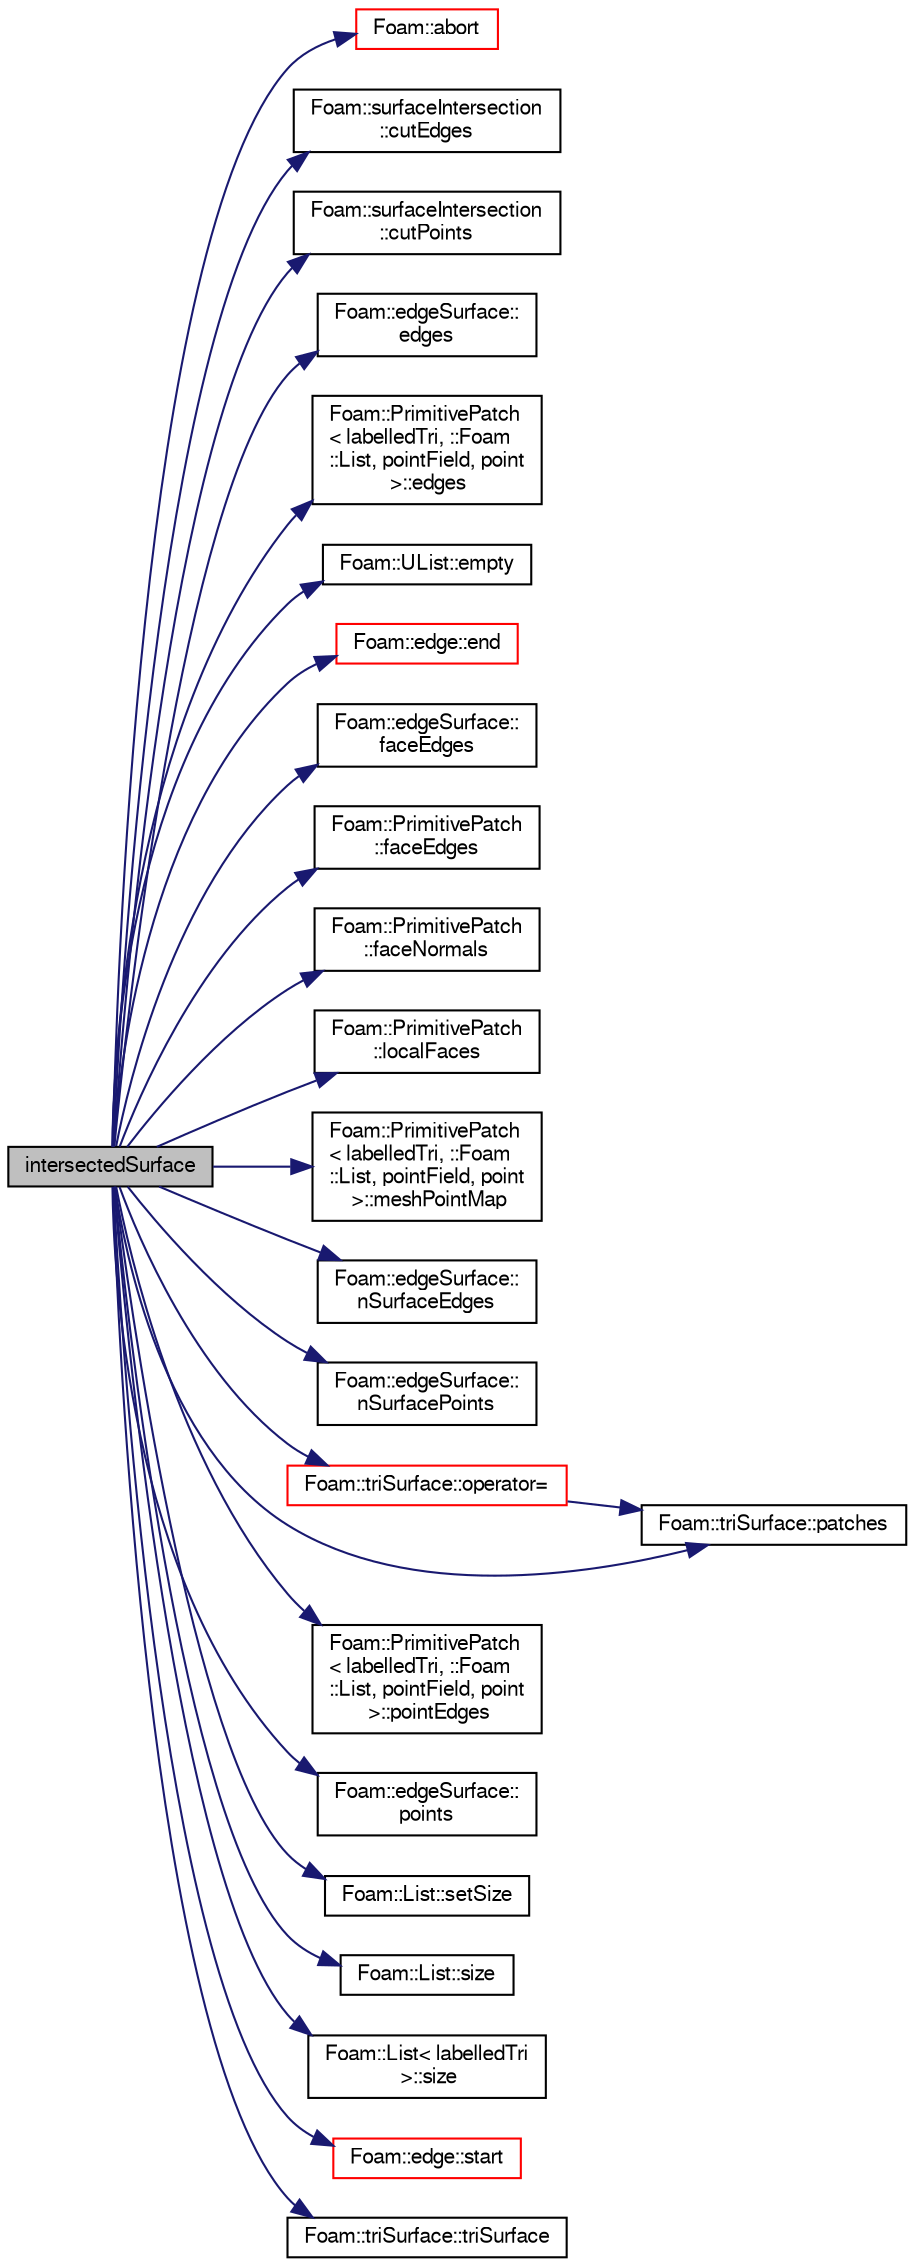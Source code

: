 digraph "intersectedSurface"
{
  bgcolor="transparent";
  edge [fontname="FreeSans",fontsize="10",labelfontname="FreeSans",labelfontsize="10"];
  node [fontname="FreeSans",fontsize="10",shape=record];
  rankdir="LR";
  Node6 [label="intersectedSurface",height=0.2,width=0.4,color="black", fillcolor="grey75", style="filled", fontcolor="black"];
  Node6 -> Node7 [color="midnightblue",fontsize="10",style="solid",fontname="FreeSans"];
  Node7 [label="Foam::abort",height=0.2,width=0.4,color="red",URL="$a21124.html#a447107a607d03e417307c203fa5fb44b"];
  Node6 -> Node50 [color="midnightblue",fontsize="10",style="solid",fontname="FreeSans"];
  Node50 [label="Foam::surfaceIntersection\l::cutEdges",height=0.2,width=0.4,color="black",URL="$a25502.html#a0feff4a8705495d9e899331fc4443770"];
  Node6 -> Node51 [color="midnightblue",fontsize="10",style="solid",fontname="FreeSans"];
  Node51 [label="Foam::surfaceIntersection\l::cutPoints",height=0.2,width=0.4,color="black",URL="$a25502.html#ad6fb04f013b6cdd6fc75f0007b765832"];
  Node6 -> Node52 [color="midnightblue",fontsize="10",style="solid",fontname="FreeSans"];
  Node52 [label="Foam::edgeSurface::\ledges",height=0.2,width=0.4,color="black",URL="$a25490.html#ac8d2a6c5ee06c3249c346595d7ecb470"];
  Node6 -> Node53 [color="midnightblue",fontsize="10",style="solid",fontname="FreeSans"];
  Node53 [label="Foam::PrimitivePatch\l\< labelledTri, ::Foam\l::List, pointField, point\l \>::edges",height=0.2,width=0.4,color="black",URL="$a27538.html#a21d764179912ddda5c6f95193c289846",tooltip="Return list of edges, address into LOCAL point list. "];
  Node6 -> Node54 [color="midnightblue",fontsize="10",style="solid",fontname="FreeSans"];
  Node54 [label="Foam::UList::empty",height=0.2,width=0.4,color="black",URL="$a25698.html#a644718bb2fb240de962dc3c9a1fdf0dc",tooltip="Return true if the UList is empty (ie, size() is zero). "];
  Node6 -> Node55 [color="midnightblue",fontsize="10",style="solid",fontname="FreeSans"];
  Node55 [label="Foam::edge::end",height=0.2,width=0.4,color="red",URL="$a27210.html#a5ac1c619caccdf5bcf8c3d58a409849f",tooltip="Return end vertex label. "];
  Node6 -> Node57 [color="midnightblue",fontsize="10",style="solid",fontname="FreeSans"];
  Node57 [label="Foam::edgeSurface::\lfaceEdges",height=0.2,width=0.4,color="black",URL="$a25490.html#a3fbe3e3abb89db9c37c494db8f5d2852",tooltip="From face to our edges_. "];
  Node6 -> Node58 [color="midnightblue",fontsize="10",style="solid",fontname="FreeSans"];
  Node58 [label="Foam::PrimitivePatch\l::faceEdges",height=0.2,width=0.4,color="black",URL="$a27538.html#adbfcf489a527a07c33d684834faace79",tooltip="Return face-edge addressing. "];
  Node6 -> Node59 [color="midnightblue",fontsize="10",style="solid",fontname="FreeSans"];
  Node59 [label="Foam::PrimitivePatch\l::faceNormals",height=0.2,width=0.4,color="black",URL="$a27538.html#ad96a54bba336ea57f59f0da350d3c265",tooltip="Return face normals for patch. "];
  Node6 -> Node60 [color="midnightblue",fontsize="10",style="solid",fontname="FreeSans"];
  Node60 [label="Foam::PrimitivePatch\l::localFaces",height=0.2,width=0.4,color="black",URL="$a27538.html#aa4bd29e9c9de3d53e26aa2bf2e803c60",tooltip="Return patch faces addressing into local point list. "];
  Node6 -> Node61 [color="midnightblue",fontsize="10",style="solid",fontname="FreeSans"];
  Node61 [label="Foam::PrimitivePatch\l\< labelledTri, ::Foam\l::List, pointField, point\l \>::meshPointMap",height=0.2,width=0.4,color="black",URL="$a27538.html#a4bfdf4cb7ea71c49e0131cb6358eacf7",tooltip="Mesh point map. Given the global point index find its. "];
  Node6 -> Node62 [color="midnightblue",fontsize="10",style="solid",fontname="FreeSans"];
  Node62 [label="Foam::edgeSurface::\lnSurfaceEdges",height=0.2,width=0.4,color="black",URL="$a25490.html#a35ea8a8b69841d80a142e7167b67b941"];
  Node6 -> Node63 [color="midnightblue",fontsize="10",style="solid",fontname="FreeSans"];
  Node63 [label="Foam::edgeSurface::\lnSurfacePoints",height=0.2,width=0.4,color="black",URL="$a25490.html#ac341619c8de0dc3564b135a986fa45e7"];
  Node6 -> Node64 [color="midnightblue",fontsize="10",style="solid",fontname="FreeSans"];
  Node64 [label="Foam::triSurface::operator=",height=0.2,width=0.4,color="red",URL="$a30598.html#a7007e1a39a89b943666033e034e1083b"];
  Node64 -> Node75 [color="midnightblue",fontsize="10",style="solid",fontname="FreeSans"];
  Node75 [label="Foam::triSurface::patches",height=0.2,width=0.4,color="black",URL="$a30598.html#a81f967856b4a58b0c942fe0a0dcdf627"];
  Node6 -> Node75 [color="midnightblue",fontsize="10",style="solid",fontname="FreeSans"];
  Node6 -> Node84 [color="midnightblue",fontsize="10",style="solid",fontname="FreeSans"];
  Node84 [label="Foam::PrimitivePatch\l\< labelledTri, ::Foam\l::List, pointField, point\l \>::pointEdges",height=0.2,width=0.4,color="black",URL="$a27538.html#a219060536b044c749e6178283665d632",tooltip="Return point-edge addressing. "];
  Node6 -> Node85 [color="midnightblue",fontsize="10",style="solid",fontname="FreeSans"];
  Node85 [label="Foam::edgeSurface::\lpoints",height=0.2,width=0.4,color="black",URL="$a25490.html#afb6c3bde245ae6ea91f1c538da59f8fc"];
  Node6 -> Node86 [color="midnightblue",fontsize="10",style="solid",fontname="FreeSans"];
  Node86 [label="Foam::List::setSize",height=0.2,width=0.4,color="black",URL="$a25694.html#aedb985ffeaf1bdbfeccc2a8730405703",tooltip="Reset size of List. "];
  Node6 -> Node87 [color="midnightblue",fontsize="10",style="solid",fontname="FreeSans"];
  Node87 [label="Foam::List::size",height=0.2,width=0.4,color="black",URL="$a25694.html#a8a5f6fa29bd4b500caf186f60245b384",tooltip="Override size to be inconsistent with allocated storage. "];
  Node6 -> Node88 [color="midnightblue",fontsize="10",style="solid",fontname="FreeSans"];
  Node88 [label="Foam::List\< labelledTri\l \>::size",height=0.2,width=0.4,color="black",URL="$a25694.html#a47b3bf30da1eb3ab8076b5fbe00e0494",tooltip="Return the number of elements in the UList. "];
  Node6 -> Node89 [color="midnightblue",fontsize="10",style="solid",fontname="FreeSans"];
  Node89 [label="Foam::edge::start",height=0.2,width=0.4,color="red",URL="$a27210.html#afe56bdd2031bbf8321e35e2330c0b990",tooltip="Return start vertex label. "];
  Node6 -> Node90 [color="midnightblue",fontsize="10",style="solid",fontname="FreeSans"];
  Node90 [label="Foam::triSurface::triSurface",height=0.2,width=0.4,color="black",URL="$a30598.html#a23b307d20d3b88983e62e1cb7292346a",tooltip="Construct null. "];
}
